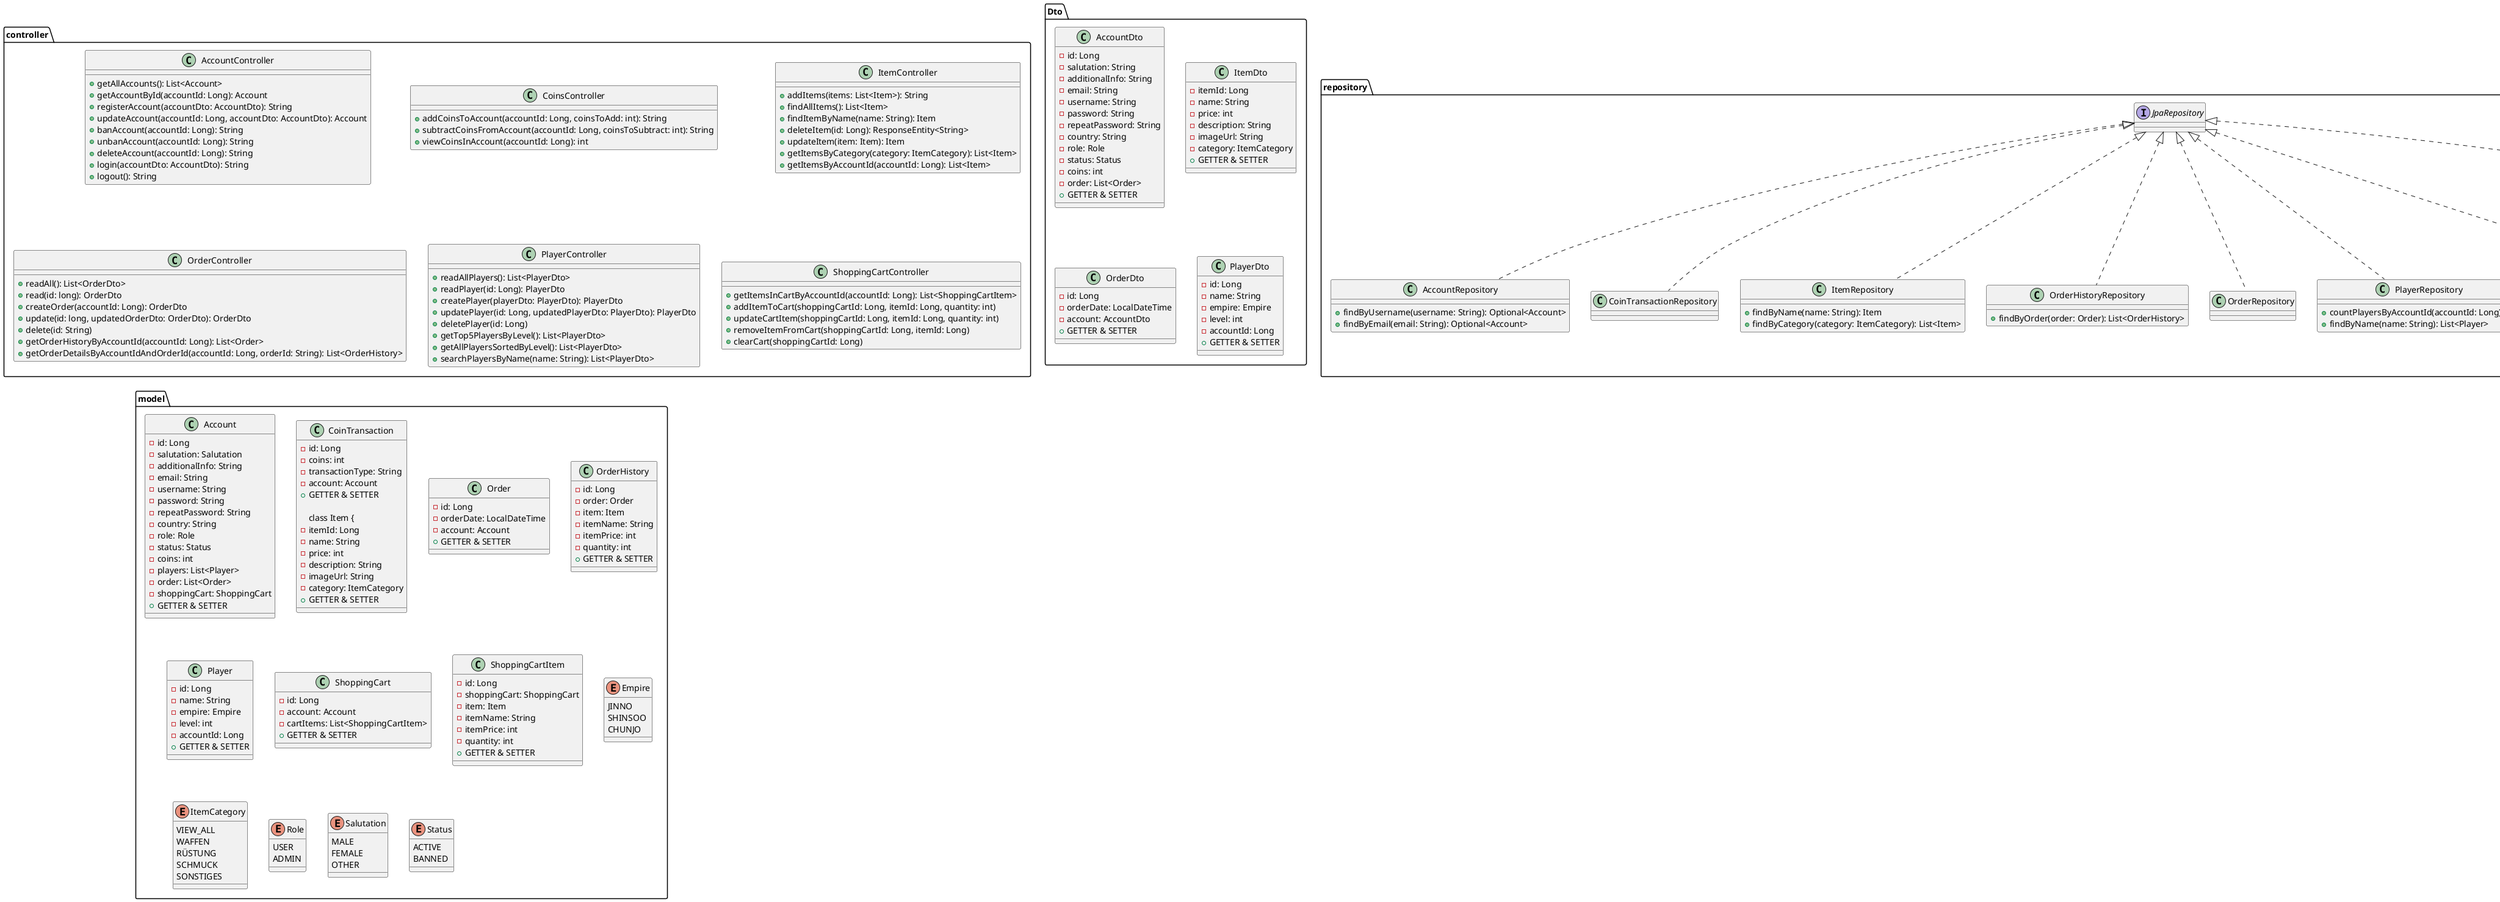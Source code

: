 @startuml

package "controller" {

    class AccountController {
        +getAllAccounts(): List<Account>
        +getAccountById(accountId: Long): Account
        +registerAccount(accountDto: AccountDto): String
        +updateAccount(accountId: Long, accountDto: AccountDto): Account
        +banAccount(accountId: Long): String
        +unbanAccount(accountId: Long): String
        +deleteAccount(accountId: Long): String
        +login(accountDto: AccountDto): String
        +logout(): String
    }

    class CoinsController {
        +addCoinsToAccount(accountId: Long, coinsToAdd: int): String
        +subtractCoinsFromAccount(accountId: Long, coinsToSubtract: int): String
        +viewCoinsInAccount(accountId: Long): int
    }

    class ItemController {
        +addItems(items: List<Item>): String
        +findAllItems(): List<Item>
        +findItemByName(name: String): Item
        +deleteItem(id: Long): ResponseEntity<String>
        +updateItem(item: Item): Item
        +getItemsByCategory(category: ItemCategory): List<Item>
        +getItemsByAccountId(accountId: Long): List<Item>
    }

    class OrderController {
        +readAll(): List<OrderDto>
        +read(id: long): OrderDto
        +createOrder(accountId: Long): OrderDto
        +update(id: long, updatedOrderDto: OrderDto): OrderDto
        +delete(id: String)
        +getOrderHistoryByAccountId(accountId: Long): List<Order>
        +getOrderDetailsByAccountIdAndOrderId(accountId: Long, orderId: String): List<OrderHistory>
    }

    class PlayerController {
        +readAllPlayers(): List<PlayerDto>
        +readPlayer(id: Long): PlayerDto
        +createPlayer(playerDto: PlayerDto): PlayerDto
        +updatePlayer(id: Long, updatedPlayerDto: PlayerDto): PlayerDto
        +deletePlayer(id: Long)
        +getTop5PlayersByLevel(): List<PlayerDto>
        +getAllPlayersSortedByLevel(): List<PlayerDto>
        +searchPlayersByName(name: String): List<PlayerDto>
    }

    class ShoppingCartController {
        +getItemsInCartByAccountId(accountId: Long): List<ShoppingCartItem>
        +addItemToCart(shoppingCartId: Long, itemId: Long, quantity: int)
        +updateCartItem(shoppingCartId: Long, itemId: Long, quantity: int)
        +removeItemFromCart(shoppingCartId: Long, itemId: Long)
        +clearCart(shoppingCartId: Long)
    }

}

package "Dto" {

    class AccountDto {
        -id: Long
        -salutation: String
        -additionalInfo: String
        -email: String
        -username: String
        -password: String
        -repeatPassword: String
        -country: String
        -role: Role
        -status: Status
        -coins: int
        -order: List<Order>
        +GETTER & SETTER
    }

    class ItemDto {
        -itemId: Long
        -name: String
        -price: int
        -description: String
        -imageUrl: String
        -category: ItemCategory
        +GETTER & SETTER
    }

    class OrderDto {
        -id: Long
        -orderDate: LocalDateTime
        -account: AccountDto
        +GETTER & SETTER
    }

    class PlayerDto {
        -id: Long
        -name: String
        -empire: Empire
        -level: int
        -accountId: Long
        +GETTER & SETTER
    }

}

package "model" {

    class Account {
        -id: Long
        -salutation: Salutation
        -additionalInfo: String
        -email: String
        -username: String
        -password: String
        -repeatPassword: String
        -country: String
        -role: Role
        -status: Status
        -coins: int
        -players: List<Player>
        -order: List<Order>
        -shoppingCart: ShoppingCart
        +GETTER & SETTER
    }

    class CoinTransaction {
            -id: Long
            -coins: int
            -transactionType: String
            -account: Account
            +GETTER & SETTER

    class Item {
        -itemId: Long
        -name: String
        -price: int
        -description: String
        -imageUrl: String
        -category: ItemCategory
        +GETTER & SETTER
    }

    class Order {
        -id: Long
        -orderDate: LocalDateTime
        -account: Account
        +GETTER & SETTER
    }

    class OrderHistory {
        -id: Long
        -order: Order
        -item: Item
        -itemName: String
        -itemPrice: int
        -quantity: int
        +GETTER & SETTER
    }

    class Player {
        -id: Long
        -name: String
        -empire: Empire
        -level: int
        -accountId: Long
        +GETTER & SETTER
    }

    class ShoppingCart {
        -id: Long
        -account: Account
        -cartItems: List<ShoppingCartItem>
        +GETTER & SETTER
    }

    class ShoppingCartItem {
        -id: Long
        -shoppingCart: ShoppingCart
        -item: Item
        -itemName: String
        -itemPrice: int
        -quantity: int
        +GETTER & SETTER
    }

    enum Empire {
        JINNO
        SHINSOO
        CHUNJO
    }

    enum ItemCategory {
        VIEW_ALL
        WAFFEN
        RÜSTUNG
        SCHMUCK
        SONSTIGES
    }

    enum Role {
        USER
        ADMIN
    }

    enum Salutation {
        MALE
        FEMALE
        OTHER
    }

    enum Status {
        ACTIVE
        BANNED
    }

}

package "repository" {

    interface JpaRepository

    class AccountRepository {
        +findByUsername(username: String): Optional<Account>
        +findByEmail(email: String): Optional<Account>
    }

    class CoinTransactionRepository

    class ItemRepository {
        +findByName(name: String): Item
        +findByCategory(category: ItemCategory): List<Item>
    }

    class OrderHistoryRepository {
        +findByOrder(order: Order): List<OrderHistory>
    }

    class OrderRepository

    class PlayerRepository {
        +countPlayersByAccountId(accountId: Long): int
        +findByName(name: String): List<Player>
    }

    class ShoppingCartItemRepository {
        +findAllByShoppingCartAccountId(accountId: Long): List<ShoppingCartItem>
        +findByShoppingCartIdAndItemId(shoppingCartId: Long, itemId: Long): Optional<ShoppingCartItem>
        +deleteAllByShoppingCartId(shoppingCartId: Long): void
        +deleteAllByIdIn(ids: List<Long>): void
    }

    class ShoppingCartRepository {
        +findByAccountId(accountId: Long): Optional<ShoppingCart>
    }

    class ShoppingCartItemRepository {
        +findAllByShoppingCartAccountId(accountId: Long): List<ShoppingCartItem>
        +findByShoppingCartIdAndItemId(shoppingCartId: Long, itemId: Long): Optional<ShoppingCartItem>
        +deleteAllByShoppingCartId(shoppingCartId: Long): void
        +deleteAllByIdIn(ids: List<Long>): void
    }

    class ShoppingCartRepository {
        +findByAccountId(accountId: Long): Optional<ShoppingCart>
    }

    JpaRepository <|.. AccountRepository
    JpaRepository <|.. CoinTransactionRepository
    JpaRepository <|.. ItemRepository
    JpaRepository <|.. OrderHistoryRepository
    JpaRepository <|.. OrderRepository
    JpaRepository <|.. PlayerRepository
    JpaRepository <|.. ShoppingCartItemRepository
    JpaRepository <|.. ShoppingCartRepository

}







@enduml
